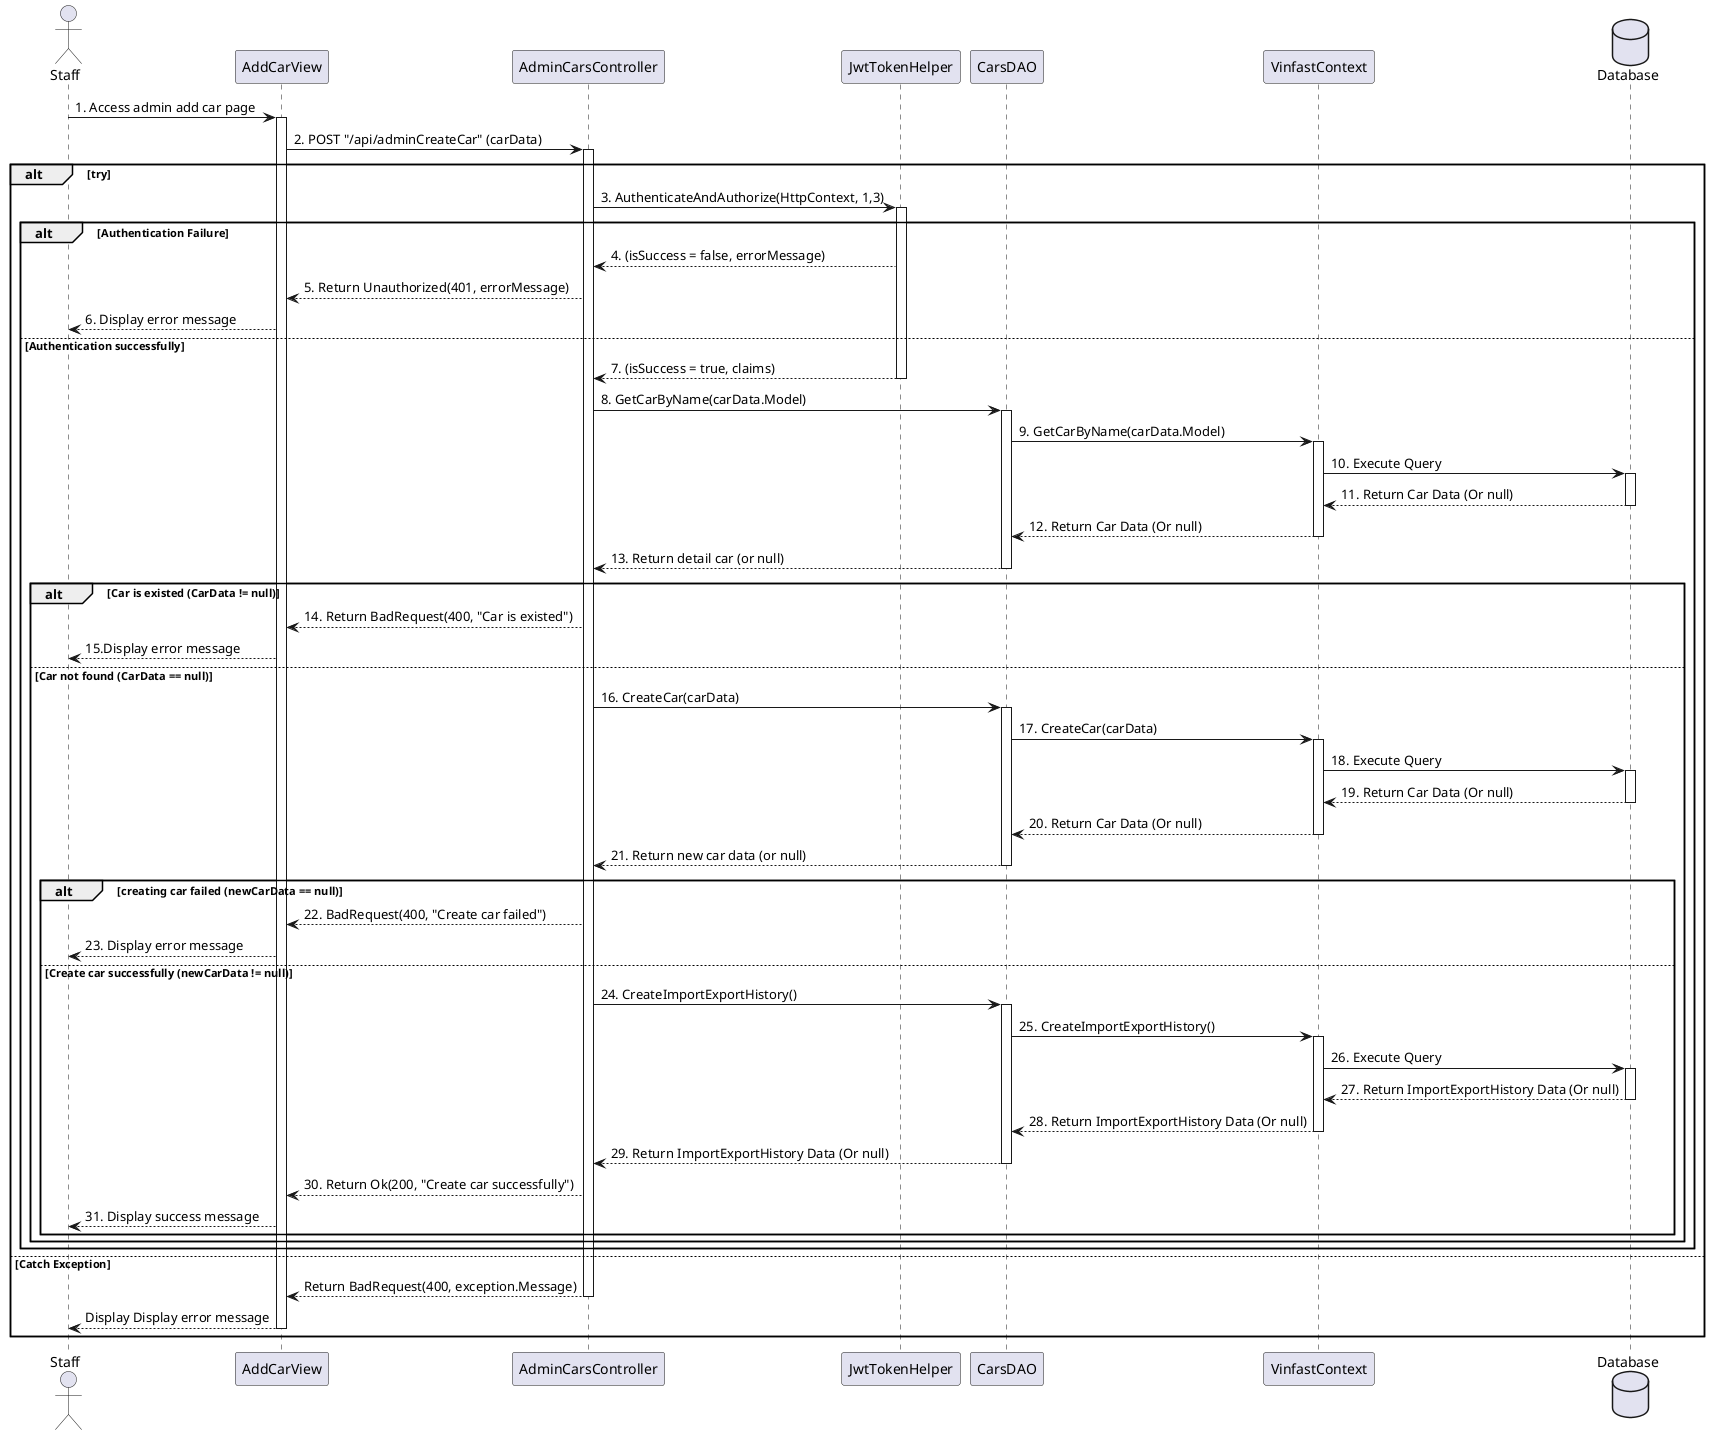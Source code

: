 @startuml
actor Staff 
participant AddCarView
participant AdminCarsController
participant JwtTokenHelper
participant CarsDAO
participant VinfastContext
database Database


Staff -> AddCarView: 1. Access admin add car page
activate AddCarView

AddCarView -> AdminCarsController: 2. POST "/api/adminCreateCar" (carData)
alt try
    activate AdminCarsController
    AdminCarsController -> JwtTokenHelper: 3. AuthenticateAndAuthorize(HttpContext, 1,3)
    alt Authentication Failure
        activate JwtTokenHelper
        JwtTokenHelper --> AdminCarsController: 4. (isSuccess = false, errorMessage)
        AdminCarsController --> AddCarView: 5. Return Unauthorized(401, errorMessage)
        AddCarView --> Staff: 6. Display error message
        
    else Authentication successfully
        JwtTokenHelper --> AdminCarsController: 7. (isSuccess = true, claims)
        deactivate JwtTokenHelper
        ' complete check authentication
        AdminCarsController -> CarsDAO: 8. GetCarByName(carData.Model)
        activate CarsDAO
        
        CarsDAO -> VinfastContext: 9. GetCarByName(carData.Model)
        activate VinfastContext
        
        VinfastContext -> Database: 10. Execute Query
        activate Database
        Database --> VinfastContext: 11. Return Car Data (Or null)
        deactivate Database
        
        VinfastContext --> CarsDAO: 12. Return Car Data (Or null)
        deactivate VinfastContext
        CarsDAO --> AdminCarsController: 13. Return detail car (or null)
        deactivate CarsDAO

        alt Car is existed (CarData != null)
            AdminCarsController --> AddCarView: 14. Return BadRequest(400, "Car is existed")
            AddCarView --> Staff: 15.Display error message
        else Car not found (CarData == null)
            AdminCarsController -> CarsDAO: 16. CreateCar(carData)
            Activate CarsDAO
            CarsDAO -> VinfastContext: 17. CreateCar(carData)
            activate VinfastContext
            VinfastContext -> Database: 18. Execute Query
            activate Database
            Database --> VinfastContext: 19. Return Car Data (Or null)
            deactivate Database
            VinfastContext --> CarsDAO: 20. Return Car Data (Or null)
            deactivate VinfastContext
            CarsDAO --> AdminCarsController: 21. Return new car data (or null)
            deactivate CarsDAO
            alt creating car failed (newCarData == null)
                AdminCarsController --> AddCarView: 22. BadRequest(400, "Create car failed")
                AddCarView --> Staff: 23. Display error message
            else Create car successfully (newCarData != null)
                AdminCarsController -> CarsDAO: 24. CreateImportExportHistory()
                activate CarsDAO
                CarsDAO -> VinfastContext: 25. CreateImportExportHistory()
                activate VinfastContext
                VinfastContext -> Database: 26. Execute Query
                activate Database
                Database --> VinfastContext: 27. Return ImportExportHistory Data (Or null)
                deactivate Database
                VinfastContext --> CarsDAO: 28. Return ImportExportHistory Data (Or null)
                deactivate VinfastContext
                CarsDAO --> AdminCarsController: 29. Return ImportExportHistory Data (Or null)
                deactivate CarsDAO
                AdminCarsController --> AddCarView: 30. Return Ok(200, "Create car successfully")
                AddCarView --> Staff: 31. Display success message
            end
        end
    end
else Catch Exception
    AdminCarsController --> AddCarView: Return BadRequest(400, exception.Message)
    deactivate AdminCarsController
    AddCarView --> Staff: Display Display error message
deactivate AddCarView
end




@enduml